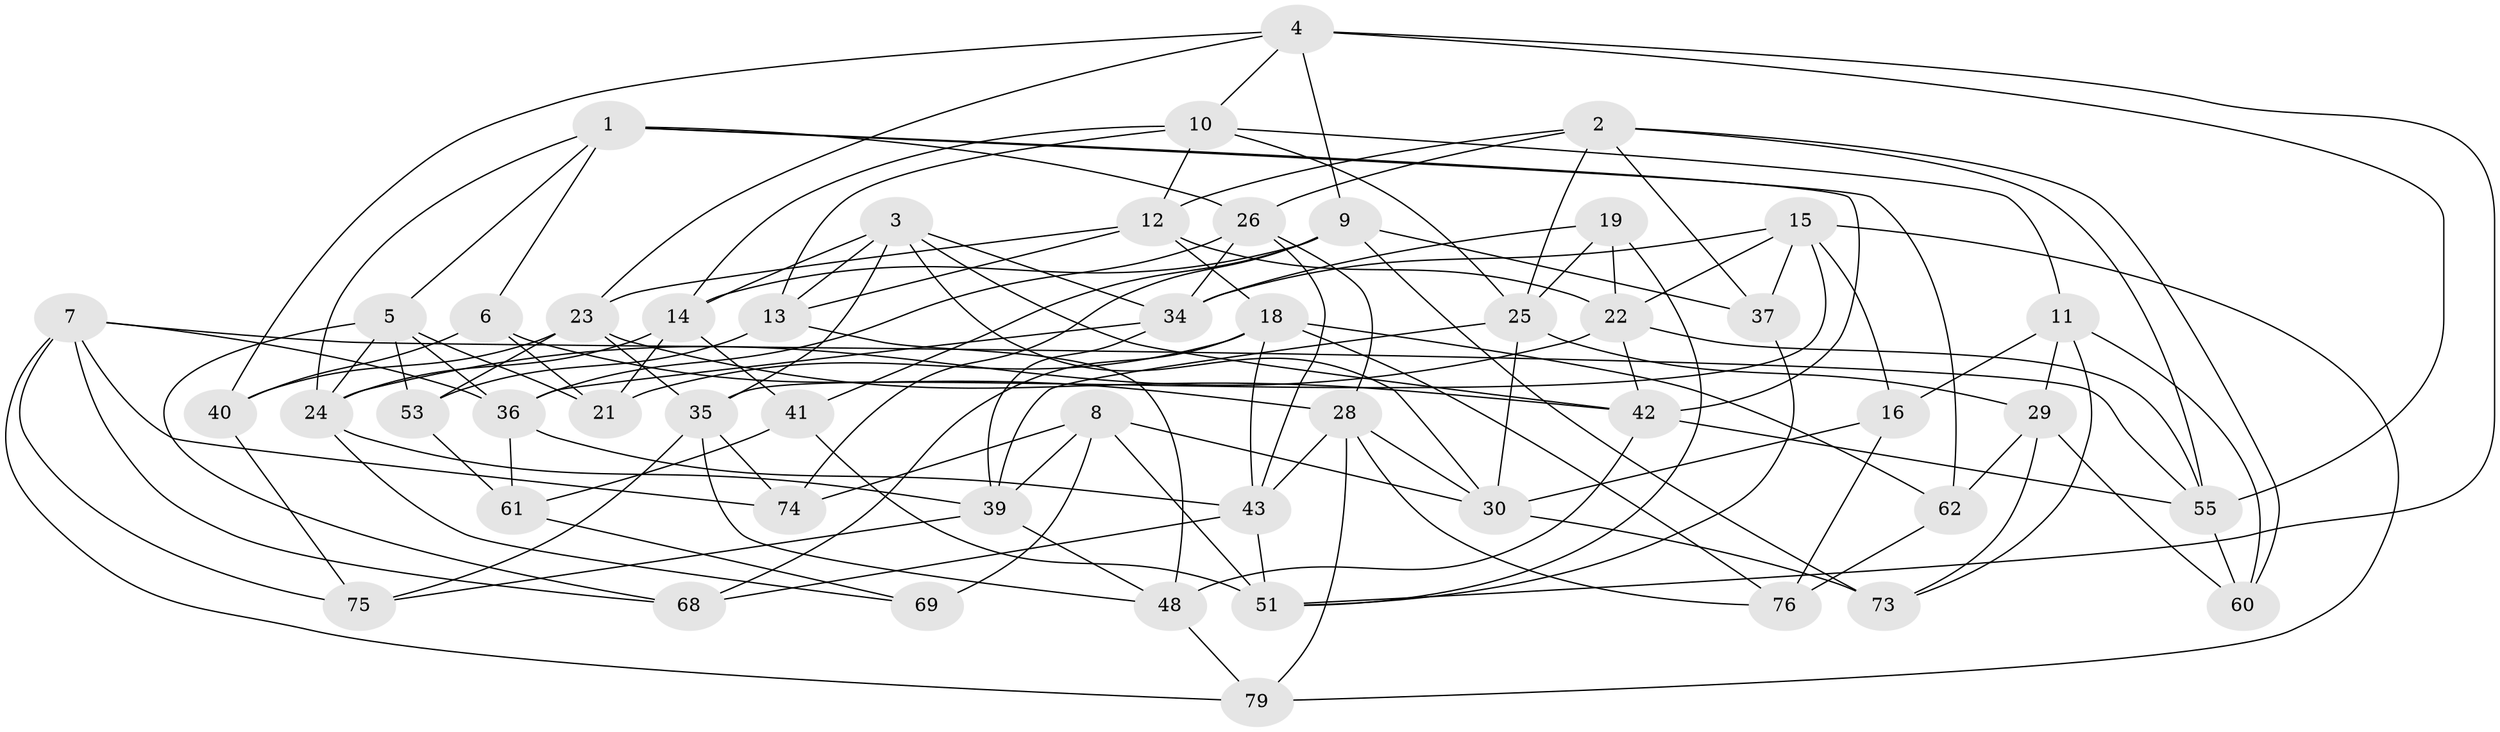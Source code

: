 // Generated by graph-tools (version 1.1) at 2025/24/03/03/25 07:24:25]
// undirected, 50 vertices, 129 edges
graph export_dot {
graph [start="1"]
  node [color=gray90,style=filled];
  1 [super="+64"];
  2 [super="+66"];
  3 [super="+17"];
  4 [super="+65"];
  5 [super="+38"];
  6;
  7 [super="+81"];
  8 [super="+32"];
  9 [super="+72"];
  10 [super="+56"];
  11 [super="+33"];
  12 [super="+57"];
  13 [super="+44"];
  14 [super="+20"];
  15 [super="+46"];
  16;
  18 [super="+63"];
  19;
  21;
  22 [super="+31"];
  23 [super="+50"];
  24 [super="+27"];
  25 [super="+52"];
  26 [super="+80"];
  28 [super="+78"];
  29 [super="+49"];
  30 [super="+70"];
  34 [super="+47"];
  35 [super="+59"];
  36 [super="+58"];
  37;
  39 [super="+82"];
  40;
  41;
  42 [super="+45"];
  43 [super="+77"];
  48 [super="+54"];
  51 [super="+71"];
  53;
  55 [super="+67"];
  60;
  61;
  62;
  68;
  69;
  73;
  74;
  75;
  76;
  79;
  1 -- 62;
  1 -- 5;
  1 -- 26;
  1 -- 24;
  1 -- 42;
  1 -- 6;
  2 -- 55;
  2 -- 37;
  2 -- 25;
  2 -- 12;
  2 -- 60;
  2 -- 26;
  3 -- 14;
  3 -- 35;
  3 -- 34;
  3 -- 30;
  3 -- 42;
  3 -- 13;
  4 -- 51;
  4 -- 40;
  4 -- 23;
  4 -- 10;
  4 -- 55;
  4 -- 9;
  5 -- 36;
  5 -- 21;
  5 -- 24;
  5 -- 53;
  5 -- 68;
  6 -- 40;
  6 -- 21;
  6 -- 28;
  7 -- 74;
  7 -- 68;
  7 -- 79;
  7 -- 75;
  7 -- 36;
  7 -- 55;
  8 -- 69 [weight=2];
  8 -- 39;
  8 -- 30;
  8 -- 74;
  8 -- 51;
  9 -- 41;
  9 -- 37;
  9 -- 73;
  9 -- 74;
  9 -- 14;
  10 -- 11;
  10 -- 13;
  10 -- 14;
  10 -- 25;
  10 -- 12;
  11 -- 73;
  11 -- 29 [weight=2];
  11 -- 16;
  11 -- 60;
  12 -- 22;
  12 -- 13;
  12 -- 18;
  12 -- 23;
  13 -- 48 [weight=2];
  13 -- 53;
  14 -- 41;
  14 -- 24;
  14 -- 21;
  15 -- 35;
  15 -- 34;
  15 -- 79;
  15 -- 16;
  15 -- 37;
  15 -- 22;
  16 -- 30;
  16 -- 76;
  18 -- 21;
  18 -- 76;
  18 -- 62;
  18 -- 43;
  18 -- 68;
  19 -- 51;
  19 -- 25;
  19 -- 34;
  19 -- 22;
  22 -- 55;
  22 -- 24;
  22 -- 42;
  23 -- 35;
  23 -- 42;
  23 -- 40;
  23 -- 53;
  24 -- 39;
  24 -- 69;
  25 -- 30;
  25 -- 39;
  25 -- 29;
  26 -- 28;
  26 -- 34;
  26 -- 43;
  26 -- 36;
  28 -- 79;
  28 -- 30;
  28 -- 43;
  28 -- 76;
  29 -- 60;
  29 -- 73;
  29 -- 62;
  30 -- 73;
  34 -- 39;
  34 -- 36;
  35 -- 48;
  35 -- 75;
  35 -- 74;
  36 -- 43;
  36 -- 61;
  37 -- 51;
  39 -- 75;
  39 -- 48;
  40 -- 75;
  41 -- 61;
  41 -- 51;
  42 -- 55;
  42 -- 48;
  43 -- 51;
  43 -- 68;
  48 -- 79;
  53 -- 61;
  55 -- 60;
  61 -- 69;
  62 -- 76;
}
